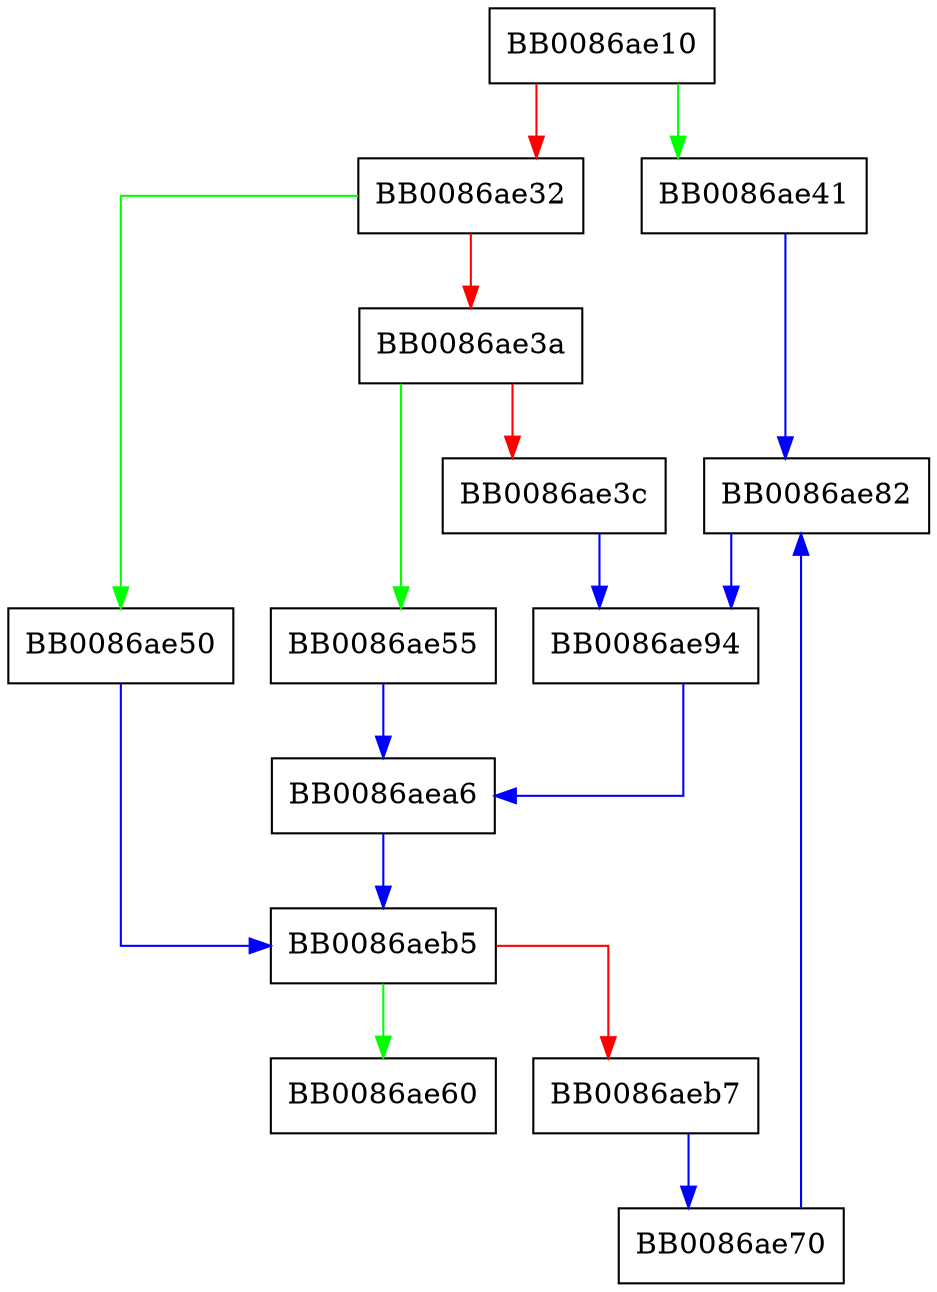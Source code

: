 digraph __mpn_add_n {
  node [shape="box"];
  graph [splines=ortho];
  BB0086ae10 -> BB0086ae41 [color="green"];
  BB0086ae10 -> BB0086ae32 [color="red"];
  BB0086ae32 -> BB0086ae50 [color="green"];
  BB0086ae32 -> BB0086ae3a [color="red"];
  BB0086ae3a -> BB0086ae55 [color="green"];
  BB0086ae3a -> BB0086ae3c [color="red"];
  BB0086ae3c -> BB0086ae94 [color="blue"];
  BB0086ae41 -> BB0086ae82 [color="blue"];
  BB0086ae50 -> BB0086aeb5 [color="blue"];
  BB0086ae55 -> BB0086aea6 [color="blue"];
  BB0086ae70 -> BB0086ae82 [color="blue"];
  BB0086ae82 -> BB0086ae94 [color="blue"];
  BB0086ae94 -> BB0086aea6 [color="blue"];
  BB0086aea6 -> BB0086aeb5 [color="blue"];
  BB0086aeb5 -> BB0086ae60 [color="green"];
  BB0086aeb5 -> BB0086aeb7 [color="red"];
  BB0086aeb7 -> BB0086ae70 [color="blue"];
}